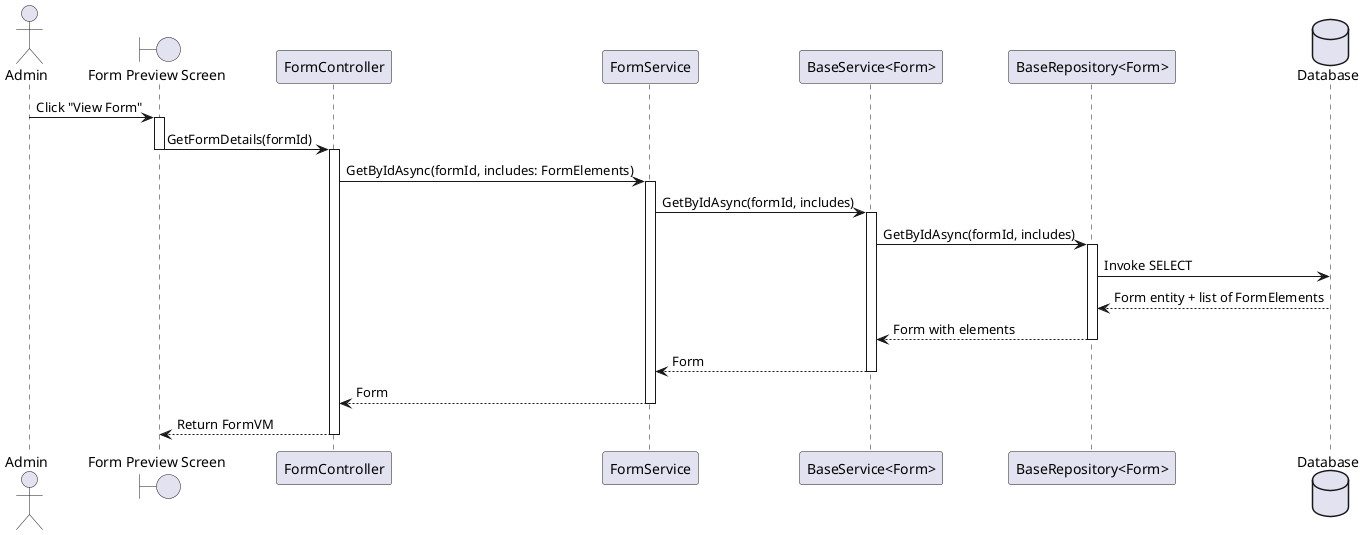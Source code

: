' @startuml
' actor Admin
' boundary "Form Preview Screen" as Screen
' participant "FormController" as Controller
' participant "DPMSContext" as Context
' database "Database" as DB

' Admin -> Screen : Click "View Form"
' activate Screen
' Screen -> Controller : GetFormDetails(formId)
' deactivate Screen
' activate Controller

' Controller -> Context : Query Form and Elements
' activate Context
' Context -> DB : Invoke SELECT
' DB --> Context : Form entity + FormElement list
' Context --> Controller : Raw entities
' deactivate Context

' Controller --> Screen : Return FormVM
' deactivate Controller
' @enduml

@startuml
actor Admin
boundary "Form Preview Screen" as Screen
participant "FormController" as Controller
participant "FormService" as Service
participant "BaseService<Form>" as BaseService
participant "BaseRepository<Form>" as BaseRepo
database "Database" as DB

Admin -> Screen : Click "View Form"
activate Screen
Screen -> Controller : GetFormDetails(formId)
deactivate Screen
activate Controller

Controller -> Service : GetByIdAsync(formId, includes: FormElements)
activate Service

Service -> BaseService : GetByIdAsync(formId, includes)
activate BaseService

BaseService -> BaseRepo : GetByIdAsync(formId, includes)
activate BaseRepo
BaseRepo -> DB : Invoke SELECT
DB --> BaseRepo : Form entity + list of FormElements
BaseRepo --> BaseService : Form with elements
deactivate BaseRepo

BaseService --> Service : Form
deactivate BaseService

Service --> Controller : Form
deactivate Service

Controller --> Screen : Return FormVM
deactivate Controller
@enduml
